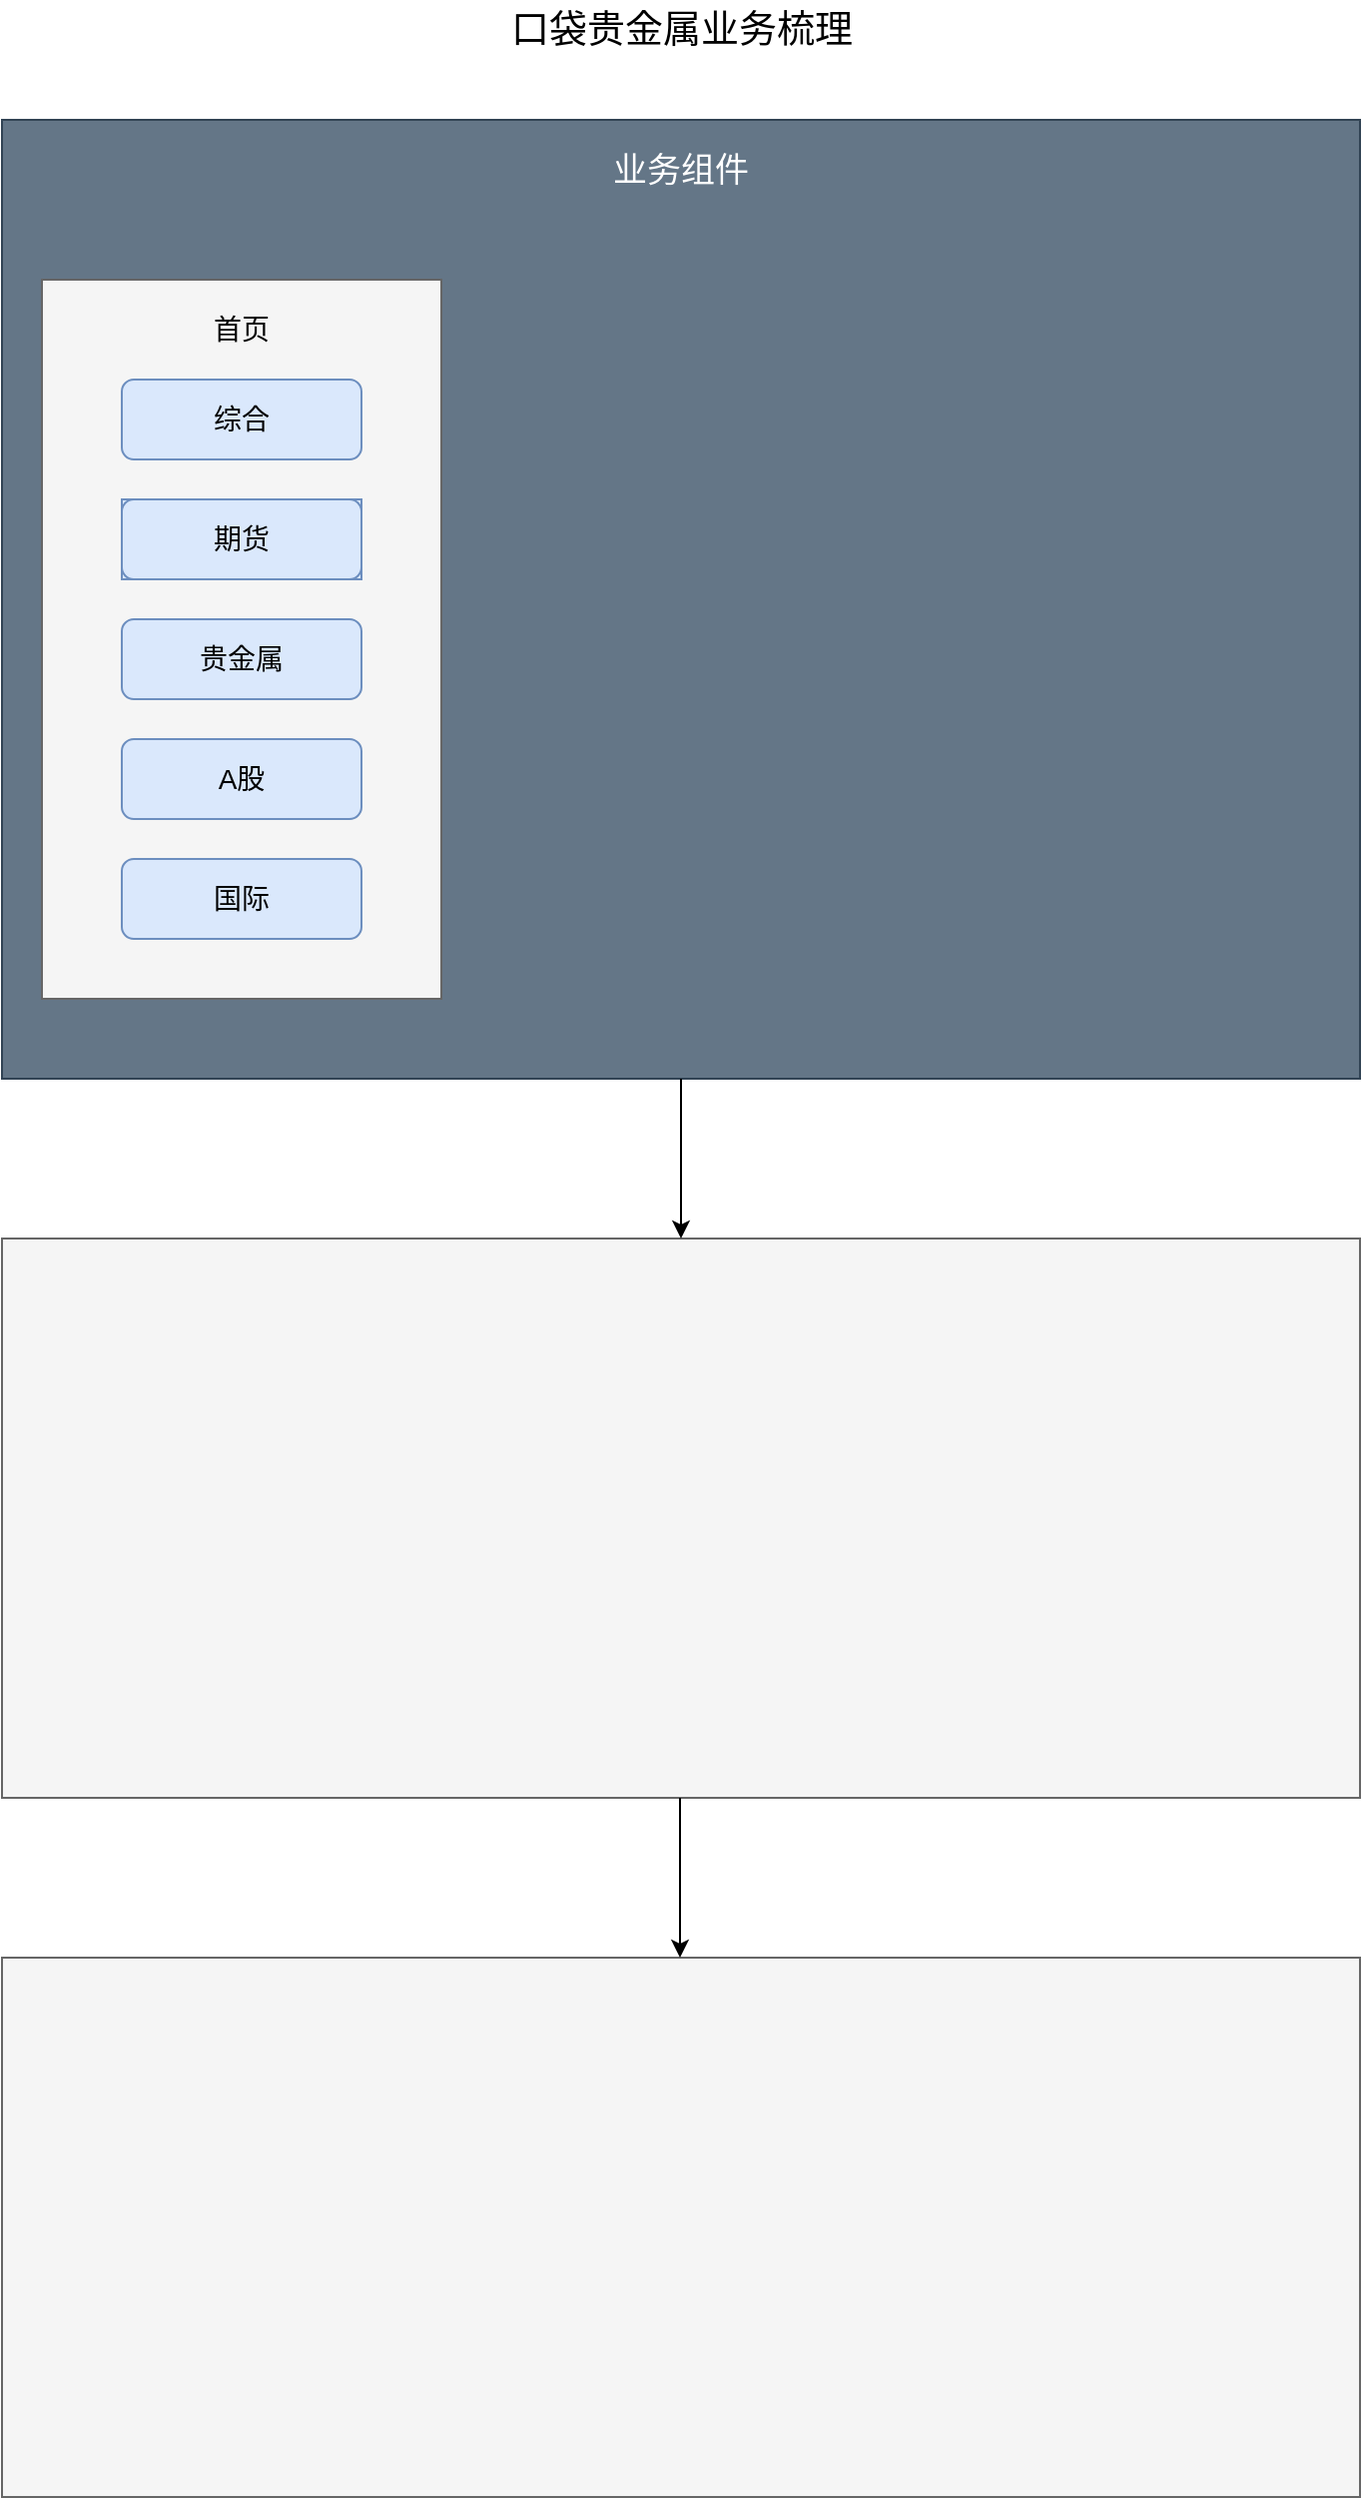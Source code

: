 <mxfile version="17.4.0" type="github">
  <diagram id="31p98_oL__xW8jrO6pc7" name="第 1 页">
    <mxGraphModel dx="1333" dy="833" grid="1" gridSize="10" guides="1" tooltips="1" connect="1" arrows="1" fold="1" page="1" pageScale="1" pageWidth="827" pageHeight="1169" math="0" shadow="0">
      <root>
        <mxCell id="0" />
        <mxCell id="1" parent="0" />
        <mxCell id="XOXXFUQoiVnGKIvhB3Gf-1" value="" style="rounded=0;whiteSpace=wrap;html=1;fillColor=#647687;strokeColor=#314354;fontColor=#ffffff;" vertex="1" parent="1">
          <mxGeometry x="80" y="80" width="680" height="480" as="geometry" />
        </mxCell>
        <mxCell id="XOXXFUQoiVnGKIvhB3Gf-2" value="" style="rounded=0;whiteSpace=wrap;html=1;fillColor=#f5f5f5;strokeColor=#666666;fontColor=#333333;" vertex="1" parent="1">
          <mxGeometry x="80" y="640" width="680" height="280" as="geometry" />
        </mxCell>
        <mxCell id="XOXXFUQoiVnGKIvhB3Gf-3" value="" style="rounded=0;whiteSpace=wrap;html=1;fillColor=#f5f5f5;strokeColor=#666666;fontColor=#333333;" vertex="1" parent="1">
          <mxGeometry x="80" y="1000" width="680" height="270" as="geometry" />
        </mxCell>
        <mxCell id="XOXXFUQoiVnGKIvhB3Gf-4" style="edgeStyle=orthogonalEdgeStyle;rounded=0;orthogonalLoop=1;jettySize=auto;html=1;exitX=0.5;exitY=1;exitDx=0;exitDy=0;" edge="1" parent="1" source="XOXXFUQoiVnGKIvhB3Gf-1" target="XOXXFUQoiVnGKIvhB3Gf-1">
          <mxGeometry relative="1" as="geometry" />
        </mxCell>
        <mxCell id="XOXXFUQoiVnGKIvhB3Gf-5" value="" style="endArrow=classic;html=1;rounded=0;entryX=0.5;entryY=0;entryDx=0;entryDy=0;" edge="1" parent="1" source="XOXXFUQoiVnGKIvhB3Gf-1" target="XOXXFUQoiVnGKIvhB3Gf-2">
          <mxGeometry width="50" height="50" relative="1" as="geometry">
            <mxPoint x="390" y="420" as="sourcePoint" />
            <mxPoint x="420" y="630" as="targetPoint" />
          </mxGeometry>
        </mxCell>
        <mxCell id="XOXXFUQoiVnGKIvhB3Gf-6" value="" style="endArrow=classic;html=1;rounded=0;entryX=0.5;entryY=0;entryDx=0;entryDy=0;" edge="1" parent="1">
          <mxGeometry width="50" height="50" relative="1" as="geometry">
            <mxPoint x="419.5" y="920" as="sourcePoint" />
            <mxPoint x="419.5" y="1000" as="targetPoint" />
          </mxGeometry>
        </mxCell>
        <mxCell id="XOXXFUQoiVnGKIvhB3Gf-7" value="&lt;font style=&quot;font-size: 19px&quot;&gt;口袋贵金属业务梳理&lt;/font&gt;" style="text;html=1;strokeColor=none;fillColor=none;align=center;verticalAlign=middle;whiteSpace=wrap;rounded=0;" vertex="1" parent="1">
          <mxGeometry x="297.5" y="20" width="245" height="30" as="geometry" />
        </mxCell>
        <mxCell id="XOXXFUQoiVnGKIvhB3Gf-8" value="&lt;font style=&quot;font-size: 17px&quot;&gt;业务组件&lt;/font&gt;" style="text;html=1;strokeColor=none;fillColor=none;align=center;verticalAlign=middle;whiteSpace=wrap;rounded=0;fontSize=19;fontColor=#FFFFFF;" vertex="1" parent="1">
          <mxGeometry x="355" y="90" width="130" height="30" as="geometry" />
        </mxCell>
        <mxCell id="XOXXFUQoiVnGKIvhB3Gf-9" value="" style="rounded=0;whiteSpace=wrap;html=1;fontSize=17;fontColor=#333333;fillColor=#f5f5f5;strokeColor=#666666;" vertex="1" parent="1">
          <mxGeometry x="100" y="160" width="200" height="360" as="geometry" />
        </mxCell>
        <mxCell id="XOXXFUQoiVnGKIvhB3Gf-10" value="&lt;font style=&quot;font-size: 14px&quot;&gt;首页&lt;/font&gt;" style="text;html=1;strokeColor=none;fillColor=none;align=center;verticalAlign=middle;whiteSpace=wrap;rounded=0;fontSize=17;fontColor=#000000;" vertex="1" parent="1">
          <mxGeometry x="170" y="170" width="60" height="30" as="geometry" />
        </mxCell>
        <mxCell id="XOXXFUQoiVnGKIvhB3Gf-14" value="" style="group" vertex="1" connectable="0" parent="1">
          <mxGeometry x="140" y="210" width="120" height="40" as="geometry" />
        </mxCell>
        <mxCell id="XOXXFUQoiVnGKIvhB3Gf-11" value="" style="rounded=1;whiteSpace=wrap;html=1;fontSize=14;fillColor=#dae8fc;strokeColor=#6c8ebf;" vertex="1" parent="XOXXFUQoiVnGKIvhB3Gf-14">
          <mxGeometry width="120" height="40" as="geometry" />
        </mxCell>
        <mxCell id="XOXXFUQoiVnGKIvhB3Gf-12" value="综合" style="text;html=1;strokeColor=none;fillColor=#dae8fc;align=center;verticalAlign=middle;whiteSpace=wrap;rounded=0;fontSize=14;" vertex="1" parent="XOXXFUQoiVnGKIvhB3Gf-14">
          <mxGeometry x="30" y="10" width="60" height="20" as="geometry" />
        </mxCell>
        <mxCell id="XOXXFUQoiVnGKIvhB3Gf-15" value="" style="group;fillColor=#dae8fc;strokeColor=#6c8ebf;gradientColor=none;rounded=0;glass=0;" vertex="1" connectable="0" parent="1">
          <mxGeometry x="140" y="270" width="120" height="40" as="geometry" />
        </mxCell>
        <mxCell id="XOXXFUQoiVnGKIvhB3Gf-16" value="" style="rounded=1;whiteSpace=wrap;html=1;fontSize=14;fillColor=#dae8fc;strokeColor=#6c8ebf;" vertex="1" parent="XOXXFUQoiVnGKIvhB3Gf-15">
          <mxGeometry width="120" height="40" as="geometry" />
        </mxCell>
        <mxCell id="XOXXFUQoiVnGKIvhB3Gf-17" value="期货" style="text;html=1;strokeColor=none;fillColor=#dae8fc;align=center;verticalAlign=middle;whiteSpace=wrap;rounded=0;fontSize=14;" vertex="1" parent="XOXXFUQoiVnGKIvhB3Gf-15">
          <mxGeometry x="30" y="10" width="60" height="20" as="geometry" />
        </mxCell>
        <mxCell id="XOXXFUQoiVnGKIvhB3Gf-18" value="" style="group" vertex="1" connectable="0" parent="1">
          <mxGeometry x="140" y="330" width="120" height="40" as="geometry" />
        </mxCell>
        <mxCell id="XOXXFUQoiVnGKIvhB3Gf-19" value="" style="rounded=1;whiteSpace=wrap;html=1;fontSize=14;fillColor=#dae8fc;strokeColor=#6c8ebf;" vertex="1" parent="XOXXFUQoiVnGKIvhB3Gf-18">
          <mxGeometry width="120" height="40" as="geometry" />
        </mxCell>
        <mxCell id="XOXXFUQoiVnGKIvhB3Gf-20" value="贵金属" style="text;html=1;strokeColor=none;fillColor=none;align=center;verticalAlign=middle;whiteSpace=wrap;rounded=0;fontSize=14;fontColor=#000000;" vertex="1" parent="XOXXFUQoiVnGKIvhB3Gf-18">
          <mxGeometry x="30" y="10" width="60" height="20" as="geometry" />
        </mxCell>
        <mxCell id="XOXXFUQoiVnGKIvhB3Gf-22" value="" style="group" vertex="1" connectable="0" parent="1">
          <mxGeometry x="140" y="390" width="120" height="40" as="geometry" />
        </mxCell>
        <mxCell id="XOXXFUQoiVnGKIvhB3Gf-23" value="" style="rounded=1;whiteSpace=wrap;html=1;fontSize=14;fillColor=#dae8fc;strokeColor=#6c8ebf;" vertex="1" parent="XOXXFUQoiVnGKIvhB3Gf-22">
          <mxGeometry width="120" height="40" as="geometry" />
        </mxCell>
        <mxCell id="XOXXFUQoiVnGKIvhB3Gf-24" value="A股" style="text;html=1;strokeColor=none;fillColor=none;align=center;verticalAlign=middle;whiteSpace=wrap;rounded=0;fontSize=14;fontColor=#000000;" vertex="1" parent="XOXXFUQoiVnGKIvhB3Gf-22">
          <mxGeometry x="30" y="10" width="60" height="20" as="geometry" />
        </mxCell>
        <mxCell id="XOXXFUQoiVnGKIvhB3Gf-26" value="" style="group" vertex="1" connectable="0" parent="1">
          <mxGeometry x="140" y="450" width="120" height="40" as="geometry" />
        </mxCell>
        <mxCell id="XOXXFUQoiVnGKIvhB3Gf-27" value="" style="rounded=1;whiteSpace=wrap;html=1;fontSize=14;fillColor=#dae8fc;strokeColor=#6c8ebf;" vertex="1" parent="XOXXFUQoiVnGKIvhB3Gf-26">
          <mxGeometry width="120" height="40" as="geometry" />
        </mxCell>
        <mxCell id="XOXXFUQoiVnGKIvhB3Gf-28" value="国际" style="text;html=1;strokeColor=none;fillColor=none;align=center;verticalAlign=middle;whiteSpace=wrap;rounded=0;fontSize=14;fontColor=#000000;" vertex="1" parent="XOXXFUQoiVnGKIvhB3Gf-26">
          <mxGeometry x="30" y="10" width="60" height="20" as="geometry" />
        </mxCell>
      </root>
    </mxGraphModel>
  </diagram>
</mxfile>
